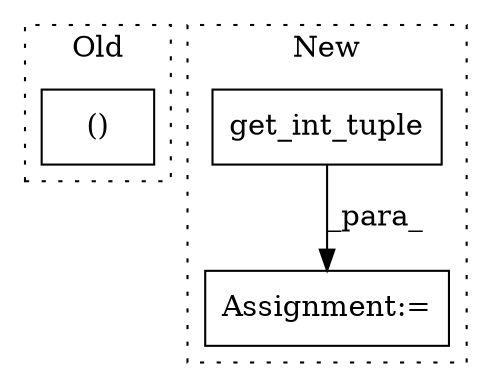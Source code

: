 digraph G {
subgraph cluster0 {
1 [label="()" a="106" s="2686" l="15" shape="box"];
label = "Old";
style="dotted";
}
subgraph cluster1 {
2 [label="get_int_tuple" a="32" s="3069,3123" l="14,1" shape="box"];
3 [label="Assignment:=" a="7" s="3299" l="1" shape="box"];
label = "New";
style="dotted";
}
2 -> 3 [label="_para_"];
}